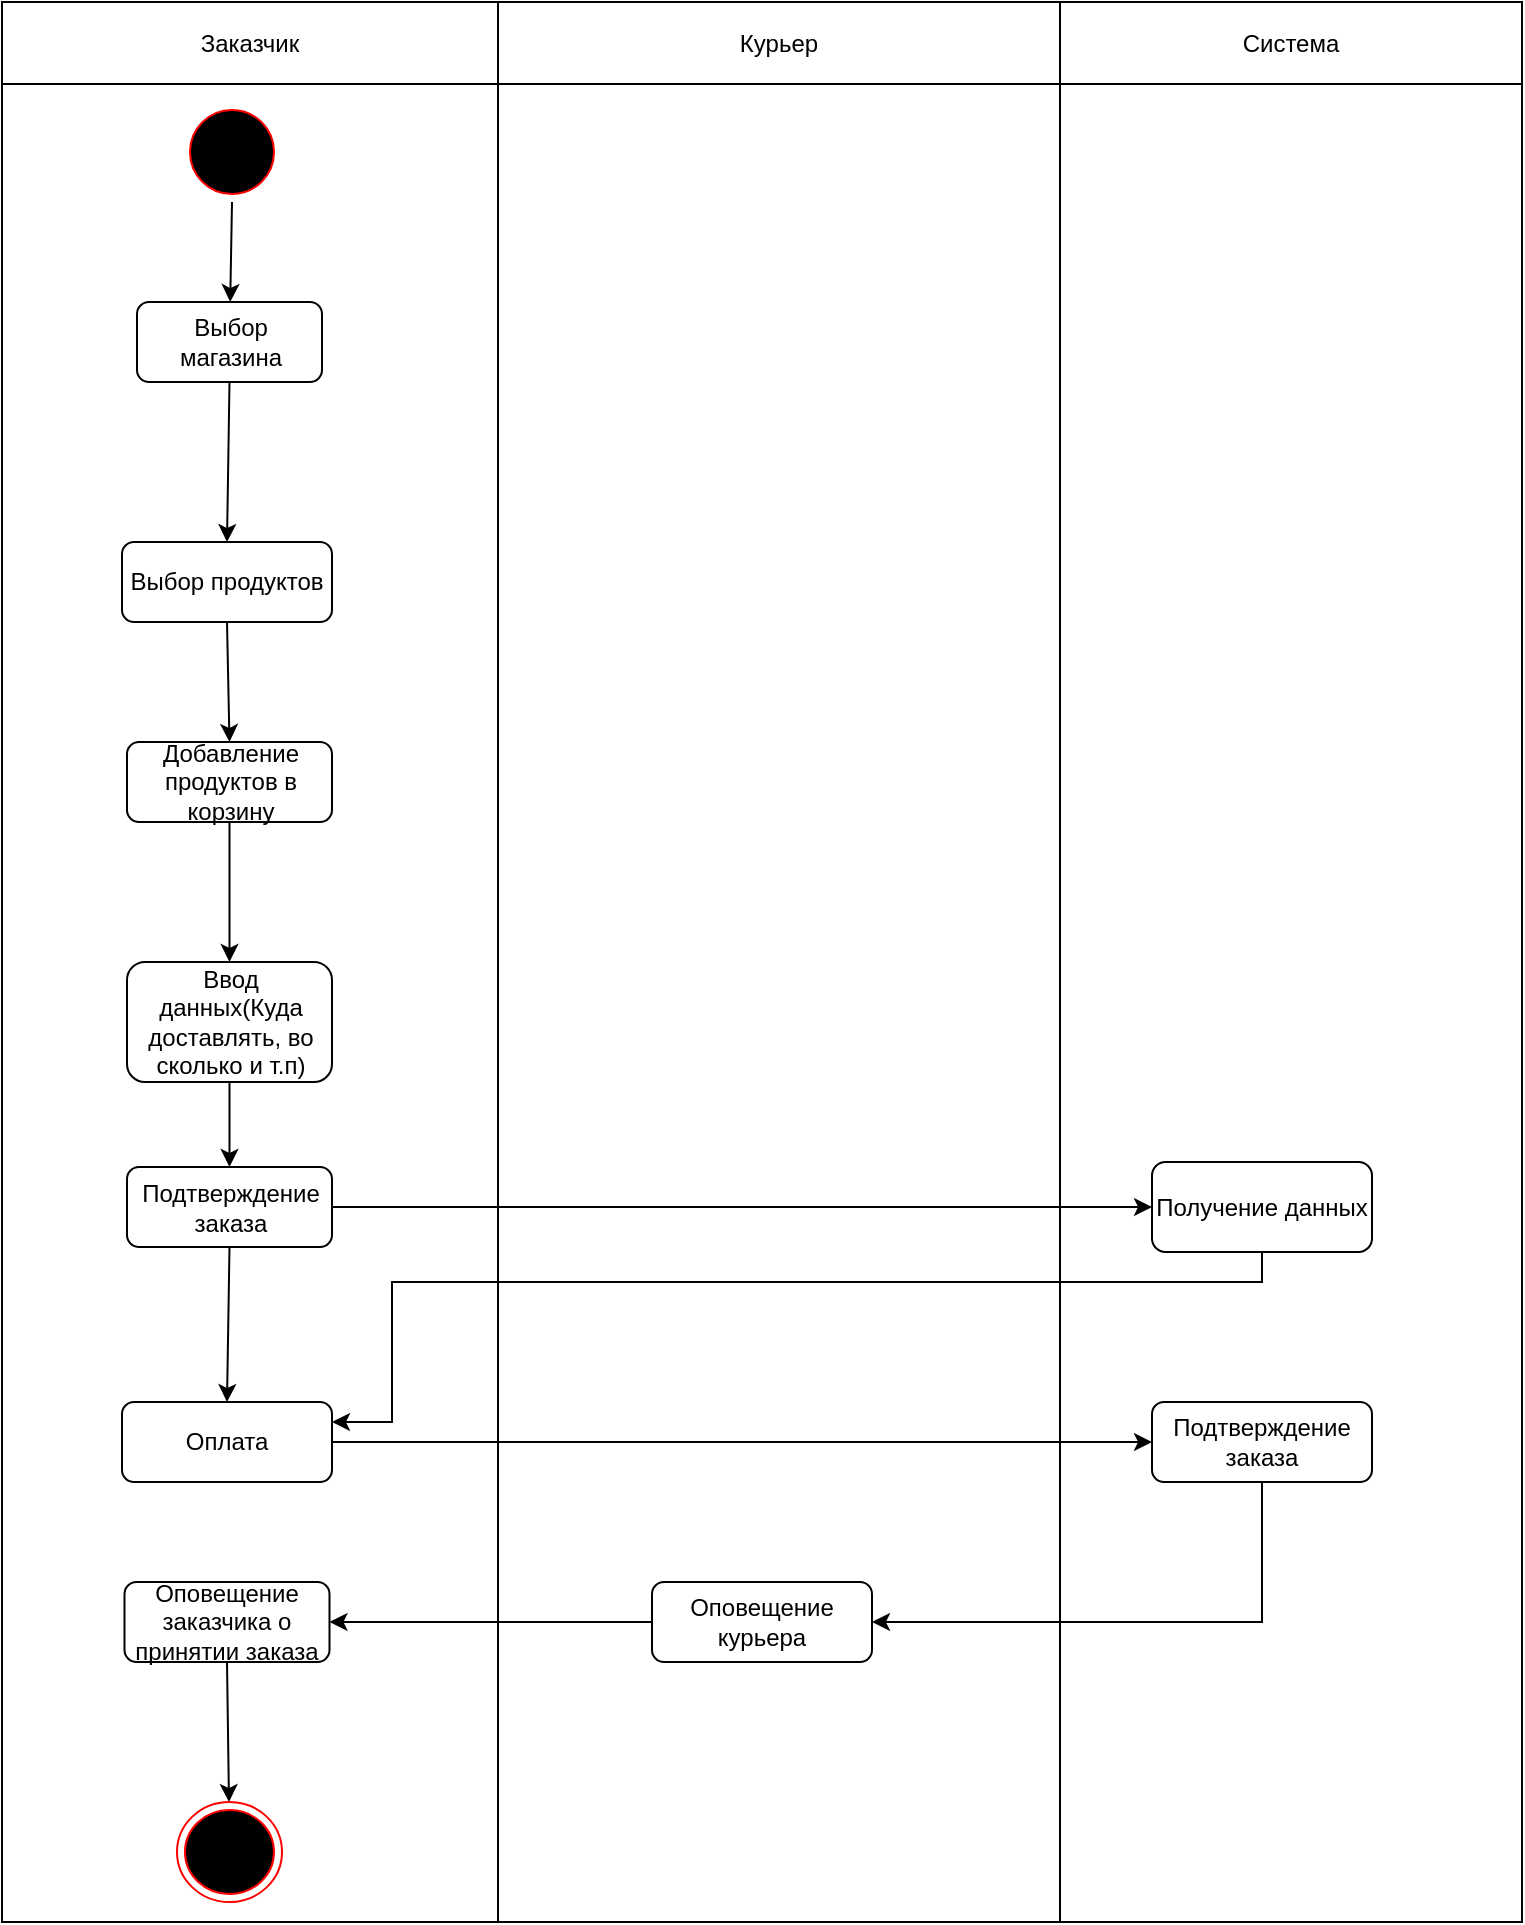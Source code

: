 <mxfile version="24.7.8">
  <diagram name="Страница — 1" id="k8S4G0Od5IQTNGtw0Lyn">
    <mxGraphModel dx="1434" dy="836" grid="1" gridSize="10" guides="1" tooltips="1" connect="1" arrows="1" fold="1" page="1" pageScale="1" pageWidth="827" pageHeight="1169" math="0" shadow="0">
      <root>
        <mxCell id="0" />
        <mxCell id="1" parent="0" />
        <mxCell id="mu_eCouTYCX2NFJh38U6-1" value="" style="shape=table;startSize=0;container=1;collapsible=0;childLayout=tableLayout;" parent="1" vertex="1">
          <mxGeometry x="75" width="760" height="960" as="geometry" />
        </mxCell>
        <mxCell id="mu_eCouTYCX2NFJh38U6-2" value="" style="shape=tableRow;horizontal=0;startSize=0;swimlaneHead=0;swimlaneBody=0;strokeColor=inherit;top=0;left=0;bottom=0;right=0;collapsible=0;dropTarget=0;fillColor=none;points=[[0,0.5],[1,0.5]];portConstraint=eastwest;" parent="mu_eCouTYCX2NFJh38U6-1" vertex="1">
          <mxGeometry width="760" height="41" as="geometry" />
        </mxCell>
        <mxCell id="mu_eCouTYCX2NFJh38U6-3" value="Заказчик" style="shape=partialRectangle;html=1;whiteSpace=wrap;connectable=0;strokeColor=inherit;overflow=hidden;fillColor=none;top=0;left=0;bottom=0;right=0;pointerEvents=1;" parent="mu_eCouTYCX2NFJh38U6-2" vertex="1">
          <mxGeometry width="248" height="41" as="geometry">
            <mxRectangle width="248" height="41" as="alternateBounds" />
          </mxGeometry>
        </mxCell>
        <mxCell id="mu_eCouTYCX2NFJh38U6-4" value="Курьер" style="shape=partialRectangle;html=1;whiteSpace=wrap;connectable=0;strokeColor=inherit;overflow=hidden;fillColor=none;top=0;left=0;bottom=0;right=0;pointerEvents=1;" parent="mu_eCouTYCX2NFJh38U6-2" vertex="1">
          <mxGeometry x="248" width="281" height="41" as="geometry">
            <mxRectangle width="281" height="41" as="alternateBounds" />
          </mxGeometry>
        </mxCell>
        <mxCell id="mu_eCouTYCX2NFJh38U6-5" value="Система" style="shape=partialRectangle;html=1;whiteSpace=wrap;connectable=0;strokeColor=inherit;overflow=hidden;fillColor=none;top=0;left=0;bottom=0;right=0;pointerEvents=1;" parent="mu_eCouTYCX2NFJh38U6-2" vertex="1">
          <mxGeometry x="529" width="231" height="41" as="geometry">
            <mxRectangle width="231" height="41" as="alternateBounds" />
          </mxGeometry>
        </mxCell>
        <mxCell id="mu_eCouTYCX2NFJh38U6-6" value="" style="shape=tableRow;horizontal=0;startSize=0;swimlaneHead=0;swimlaneBody=0;strokeColor=inherit;top=0;left=0;bottom=0;right=0;collapsible=0;dropTarget=0;fillColor=none;points=[[0,0.5],[1,0.5]];portConstraint=eastwest;" parent="mu_eCouTYCX2NFJh38U6-1" vertex="1">
          <mxGeometry y="41" width="760" height="919" as="geometry" />
        </mxCell>
        <mxCell id="mu_eCouTYCX2NFJh38U6-7" value="" style="shape=partialRectangle;html=1;whiteSpace=wrap;connectable=0;strokeColor=inherit;overflow=hidden;fillColor=none;top=0;left=0;bottom=0;right=0;pointerEvents=1;" parent="mu_eCouTYCX2NFJh38U6-6" vertex="1">
          <mxGeometry width="248" height="919" as="geometry">
            <mxRectangle width="248" height="919" as="alternateBounds" />
          </mxGeometry>
        </mxCell>
        <mxCell id="mu_eCouTYCX2NFJh38U6-8" value="" style="shape=partialRectangle;html=1;whiteSpace=wrap;connectable=0;strokeColor=inherit;overflow=hidden;fillColor=none;top=0;left=0;bottom=0;right=0;pointerEvents=1;" parent="mu_eCouTYCX2NFJh38U6-6" vertex="1">
          <mxGeometry x="248" width="281" height="919" as="geometry">
            <mxRectangle width="281" height="919" as="alternateBounds" />
          </mxGeometry>
        </mxCell>
        <mxCell id="mu_eCouTYCX2NFJh38U6-9" value="" style="shape=partialRectangle;html=1;whiteSpace=wrap;connectable=0;strokeColor=inherit;overflow=hidden;fillColor=none;top=0;left=0;bottom=0;right=0;pointerEvents=1;" parent="mu_eCouTYCX2NFJh38U6-6" vertex="1">
          <mxGeometry x="529" width="231" height="919" as="geometry">
            <mxRectangle width="231" height="919" as="alternateBounds" />
          </mxGeometry>
        </mxCell>
        <mxCell id="mu_eCouTYCX2NFJh38U6-14" value="Выбор продуктов" style="rounded=1;whiteSpace=wrap;html=1;" parent="1" vertex="1">
          <mxGeometry x="135" y="270" width="105" height="40" as="geometry" />
        </mxCell>
        <mxCell id="mu_eCouTYCX2NFJh38U6-18" value="" style="endArrow=classic;html=1;rounded=0;entryX=0.5;entryY=0;entryDx=0;entryDy=0;exitX=0.5;exitY=1;exitDx=0;exitDy=0;" parent="1" target="mu_eCouTYCX2NFJh38U6-14" edge="1" source="DZ-y3ShFYis4JmIF9Yui-2">
          <mxGeometry width="50" height="50" relative="1" as="geometry">
            <mxPoint x="187.5" y="220" as="sourcePoint" />
            <mxPoint x="230" y="260" as="targetPoint" />
          </mxGeometry>
        </mxCell>
        <mxCell id="mu_eCouTYCX2NFJh38U6-19" value="Добавление продуктов в корзину" style="rounded=1;whiteSpace=wrap;html=1;" parent="1" vertex="1">
          <mxGeometry x="137.5" y="370" width="102.5" height="40" as="geometry" />
        </mxCell>
        <mxCell id="mu_eCouTYCX2NFJh38U6-20" value="Ввод данных(Куда доставлять, во сколько и т.п)" style="rounded=1;whiteSpace=wrap;html=1;" parent="1" vertex="1">
          <mxGeometry x="137.5" y="480" width="102.5" height="60" as="geometry" />
        </mxCell>
        <mxCell id="mu_eCouTYCX2NFJh38U6-21" value="Подтверждение заказа" style="rounded=1;whiteSpace=wrap;html=1;" parent="1" vertex="1">
          <mxGeometry x="137.5" y="582.5" width="102.5" height="40" as="geometry" />
        </mxCell>
        <mxCell id="mu_eCouTYCX2NFJh38U6-22" value="Оплата" style="rounded=1;whiteSpace=wrap;html=1;" parent="1" vertex="1">
          <mxGeometry x="135" y="700" width="105" height="40" as="geometry" />
        </mxCell>
        <mxCell id="mu_eCouTYCX2NFJh38U6-24" value="" style="endArrow=classic;html=1;rounded=0;entryX=0.5;entryY=0;entryDx=0;entryDy=0;exitX=0.5;exitY=1;exitDx=0;exitDy=0;" parent="1" source="mu_eCouTYCX2NFJh38U6-14" target="mu_eCouTYCX2NFJh38U6-19" edge="1">
          <mxGeometry width="50" height="50" relative="1" as="geometry">
            <mxPoint x="240" y="680" as="sourcePoint" />
            <mxPoint x="290" y="630" as="targetPoint" />
          </mxGeometry>
        </mxCell>
        <mxCell id="mu_eCouTYCX2NFJh38U6-25" value="" style="endArrow=classic;html=1;rounded=0;entryX=0.5;entryY=0;entryDx=0;entryDy=0;exitX=0.5;exitY=1;exitDx=0;exitDy=0;" parent="1" source="mu_eCouTYCX2NFJh38U6-19" target="mu_eCouTYCX2NFJh38U6-20" edge="1">
          <mxGeometry width="50" height="50" relative="1" as="geometry">
            <mxPoint x="230" y="360" as="sourcePoint" />
            <mxPoint x="280" y="310" as="targetPoint" />
          </mxGeometry>
        </mxCell>
        <mxCell id="mu_eCouTYCX2NFJh38U6-26" value="" style="endArrow=classic;html=1;rounded=0;entryX=0.5;entryY=0;entryDx=0;entryDy=0;exitX=0.5;exitY=1;exitDx=0;exitDy=0;" parent="1" source="mu_eCouTYCX2NFJh38U6-20" target="mu_eCouTYCX2NFJh38U6-21" edge="1">
          <mxGeometry width="50" height="50" relative="1" as="geometry">
            <mxPoint x="460" y="510" as="sourcePoint" />
            <mxPoint x="510" y="460" as="targetPoint" />
          </mxGeometry>
        </mxCell>
        <mxCell id="mu_eCouTYCX2NFJh38U6-27" value="" style="endArrow=classic;html=1;rounded=0;exitX=0.5;exitY=1;exitDx=0;exitDy=0;entryX=0.5;entryY=0;entryDx=0;entryDy=0;" parent="1" source="mu_eCouTYCX2NFJh38U6-21" target="mu_eCouTYCX2NFJh38U6-22" edge="1">
          <mxGeometry width="50" height="50" relative="1" as="geometry">
            <mxPoint x="460" y="510" as="sourcePoint" />
            <mxPoint x="510" y="460" as="targetPoint" />
          </mxGeometry>
        </mxCell>
        <mxCell id="mu_eCouTYCX2NFJh38U6-29" value="" style="endArrow=classic;html=1;rounded=0;exitX=1;exitY=0.5;exitDx=0;exitDy=0;" parent="1" source="mu_eCouTYCX2NFJh38U6-21" target="mu_eCouTYCX2NFJh38U6-30" edge="1">
          <mxGeometry width="50" height="50" relative="1" as="geometry">
            <mxPoint x="240" y="570" as="sourcePoint" />
            <mxPoint x="290" y="520" as="targetPoint" />
          </mxGeometry>
        </mxCell>
        <mxCell id="mu_eCouTYCX2NFJh38U6-30" value="Получение данных" style="rounded=1;whiteSpace=wrap;html=1;" parent="1" vertex="1">
          <mxGeometry x="650" y="580" width="110" height="45" as="geometry" />
        </mxCell>
        <mxCell id="mu_eCouTYCX2NFJh38U6-31" value="" style="endArrow=classic;html=1;rounded=0;exitX=0.5;exitY=1;exitDx=0;exitDy=0;entryX=1;entryY=0.25;entryDx=0;entryDy=0;" parent="1" source="mu_eCouTYCX2NFJh38U6-30" target="mu_eCouTYCX2NFJh38U6-22" edge="1">
          <mxGeometry width="50" height="50" relative="1" as="geometry">
            <mxPoint x="480" y="720" as="sourcePoint" />
            <mxPoint x="530" y="670" as="targetPoint" />
            <Array as="points">
              <mxPoint x="705" y="640" />
              <mxPoint x="270" y="640" />
              <mxPoint x="270" y="710" />
            </Array>
          </mxGeometry>
        </mxCell>
        <mxCell id="mu_eCouTYCX2NFJh38U6-32" value="" style="endArrow=classic;html=1;rounded=0;exitX=1;exitY=0.5;exitDx=0;exitDy=0;" parent="1" source="mu_eCouTYCX2NFJh38U6-22" target="mu_eCouTYCX2NFJh38U6-33" edge="1">
          <mxGeometry width="50" height="50" relative="1" as="geometry">
            <mxPoint x="430" y="890" as="sourcePoint" />
            <mxPoint x="480" y="840" as="targetPoint" />
          </mxGeometry>
        </mxCell>
        <mxCell id="mu_eCouTYCX2NFJh38U6-33" value="Подтверждение заказа" style="rounded=1;whiteSpace=wrap;html=1;" parent="1" vertex="1">
          <mxGeometry x="650" y="700" width="110" height="40" as="geometry" />
        </mxCell>
        <mxCell id="mu_eCouTYCX2NFJh38U6-34" value="" style="endArrow=classic;html=1;rounded=0;exitX=0.5;exitY=1;exitDx=0;exitDy=0;" parent="1" source="mu_eCouTYCX2NFJh38U6-33" target="mu_eCouTYCX2NFJh38U6-35" edge="1">
          <mxGeometry width="50" height="50" relative="1" as="geometry">
            <mxPoint x="440" y="860" as="sourcePoint" />
            <mxPoint x="490" y="810" as="targetPoint" />
            <Array as="points">
              <mxPoint x="705" y="810" />
            </Array>
          </mxGeometry>
        </mxCell>
        <mxCell id="mu_eCouTYCX2NFJh38U6-35" value="Оповещение курьера" style="rounded=1;whiteSpace=wrap;html=1;" parent="1" vertex="1">
          <mxGeometry x="400" y="790" width="110" height="40" as="geometry" />
        </mxCell>
        <mxCell id="mu_eCouTYCX2NFJh38U6-36" value="Оповещение заказчика о принятии заказа" style="rounded=1;whiteSpace=wrap;html=1;" parent="1" vertex="1">
          <mxGeometry x="136.25" y="790" width="102.5" height="40" as="geometry" />
        </mxCell>
        <mxCell id="mu_eCouTYCX2NFJh38U6-37" value="" style="endArrow=classic;html=1;rounded=0;entryX=1;entryY=0.5;entryDx=0;entryDy=0;exitX=0;exitY=0.5;exitDx=0;exitDy=0;" parent="1" source="mu_eCouTYCX2NFJh38U6-35" target="mu_eCouTYCX2NFJh38U6-36" edge="1">
          <mxGeometry width="50" height="50" relative="1" as="geometry">
            <mxPoint x="350" y="860" as="sourcePoint" />
            <mxPoint x="400" y="810" as="targetPoint" />
          </mxGeometry>
        </mxCell>
        <mxCell id="mu_eCouTYCX2NFJh38U6-38" value="" style="endArrow=classic;html=1;rounded=0;exitX=0.5;exitY=1;exitDx=0;exitDy=0;" parent="1" source="mu_eCouTYCX2NFJh38U6-36" edge="1">
          <mxGeometry width="50" height="50" relative="1" as="geometry">
            <mxPoint x="440" y="710" as="sourcePoint" />
            <mxPoint x="188.497" y="900.001" as="targetPoint" />
          </mxGeometry>
        </mxCell>
        <mxCell id="mu_eCouTYCX2NFJh38U6-40" value="" style="ellipse;html=1;shape=endState;fillColor=#000000;strokeColor=#ff0000;" parent="1" vertex="1">
          <mxGeometry x="162.5" y="900" width="52.5" height="50" as="geometry" />
        </mxCell>
        <mxCell id="mu_eCouTYCX2NFJh38U6-41" value="" style="ellipse;html=1;shape=startState;fillColor=#000000;strokeColor=#ff0000;" parent="1" vertex="1">
          <mxGeometry x="165" y="50" width="50" height="50" as="geometry" />
        </mxCell>
        <mxCell id="DZ-y3ShFYis4JmIF9Yui-1" value="" style="endArrow=classic;html=1;rounded=0;exitX=0.5;exitY=1;exitDx=0;exitDy=0;" edge="1" parent="1" source="mu_eCouTYCX2NFJh38U6-41" target="DZ-y3ShFYis4JmIF9Yui-2">
          <mxGeometry width="50" height="50" relative="1" as="geometry">
            <mxPoint x="400" y="250" as="sourcePoint" />
            <mxPoint x="450" y="200" as="targetPoint" />
          </mxGeometry>
        </mxCell>
        <mxCell id="DZ-y3ShFYis4JmIF9Yui-2" value="Выбор магазина" style="rounded=1;whiteSpace=wrap;html=1;" vertex="1" parent="1">
          <mxGeometry x="142.5" y="150" width="92.5" height="40" as="geometry" />
        </mxCell>
      </root>
    </mxGraphModel>
  </diagram>
</mxfile>
